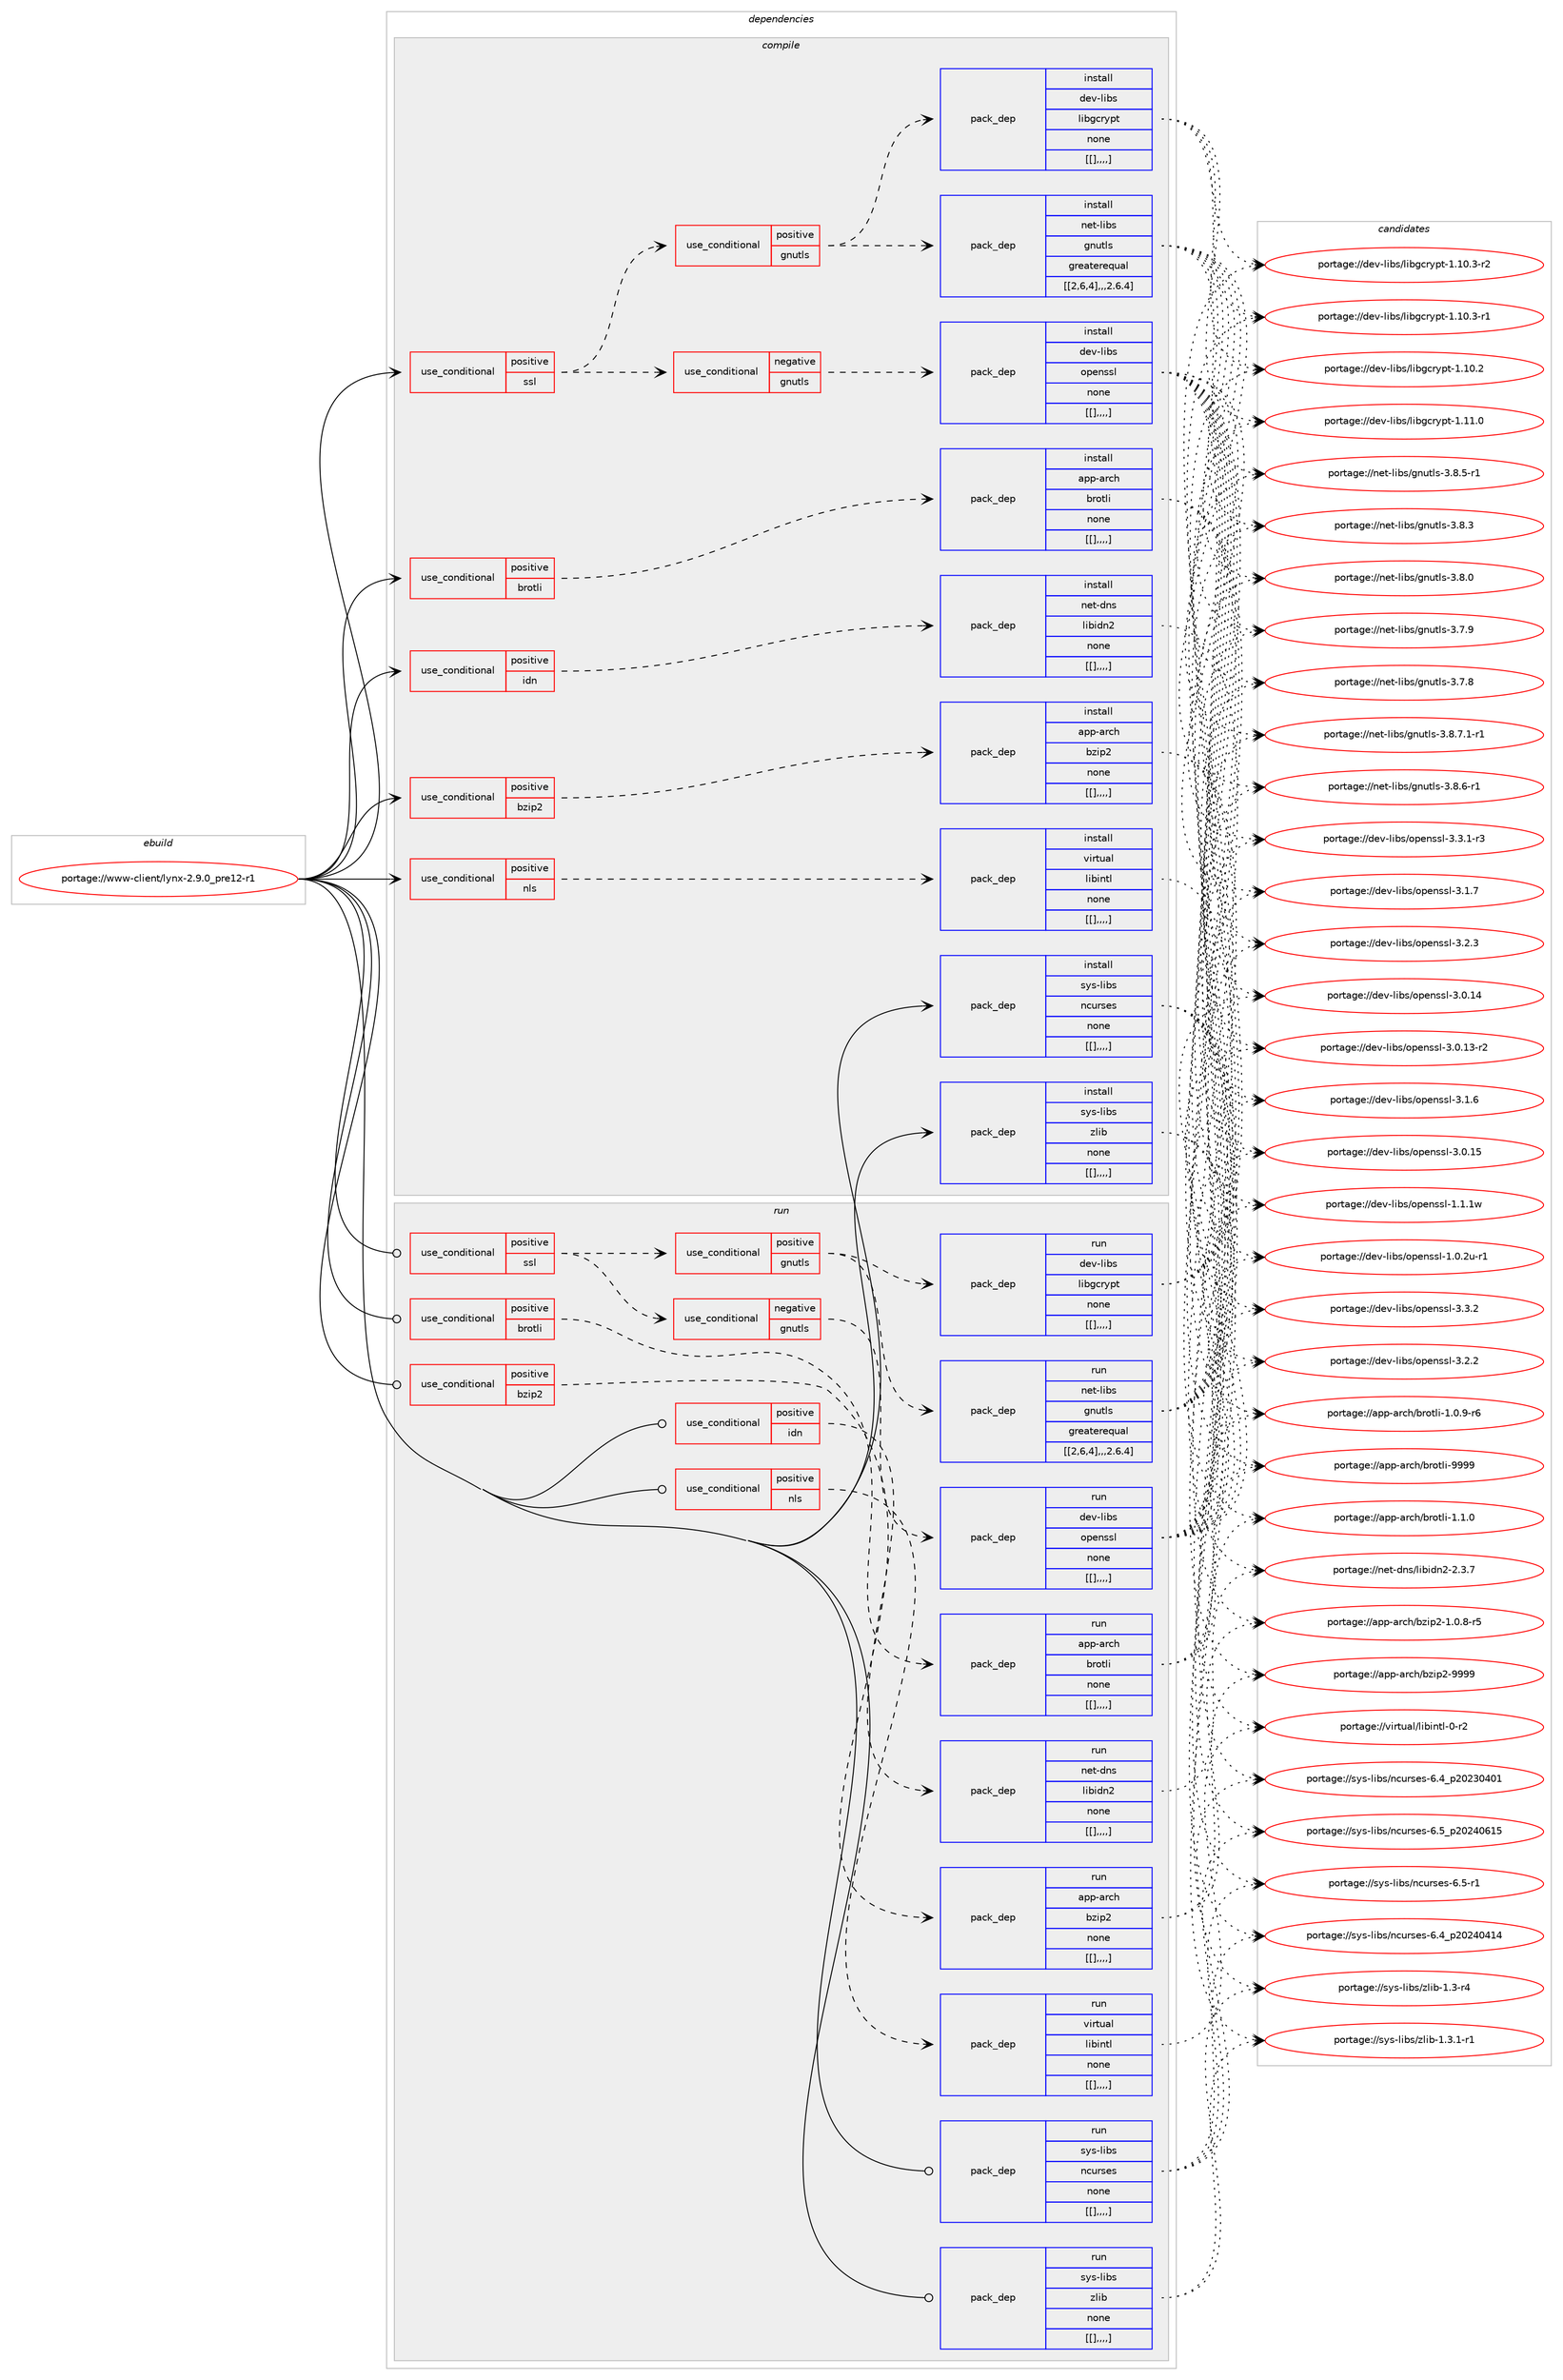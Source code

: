 digraph prolog {

# *************
# Graph options
# *************

newrank=true;
concentrate=true;
compound=true;
graph [rankdir=LR,fontname=Helvetica,fontsize=10,ranksep=1.5];#, ranksep=2.5, nodesep=0.2];
edge  [arrowhead=vee];
node  [fontname=Helvetica,fontsize=10];

# **********
# The ebuild
# **********

subgraph cluster_leftcol {
color=gray;
label=<<i>ebuild</i>>;
id [label="portage://www-client/lynx-2.9.0_pre12-r1", color=red, width=4, href="../www-client/lynx-2.9.0_pre12-r1.svg"];
}

# ****************
# The dependencies
# ****************

subgraph cluster_midcol {
color=gray;
label=<<i>dependencies</i>>;
subgraph cluster_compile {
fillcolor="#eeeeee";
style=filled;
label=<<i>compile</i>>;
subgraph cond10723 {
dependency29508 [label=<<TABLE BORDER="0" CELLBORDER="1" CELLSPACING="0" CELLPADDING="4"><TR><TD ROWSPAN="3" CELLPADDING="10">use_conditional</TD></TR><TR><TD>positive</TD></TR><TR><TD>brotli</TD></TR></TABLE>>, shape=none, color=red];
subgraph pack18563 {
dependency29509 [label=<<TABLE BORDER="0" CELLBORDER="1" CELLSPACING="0" CELLPADDING="4" WIDTH="220"><TR><TD ROWSPAN="6" CELLPADDING="30">pack_dep</TD></TR><TR><TD WIDTH="110">install</TD></TR><TR><TD>app-arch</TD></TR><TR><TD>brotli</TD></TR><TR><TD>none</TD></TR><TR><TD>[[],,,,]</TD></TR></TABLE>>, shape=none, color=blue];
}
dependency29508:e -> dependency29509:w [weight=20,style="dashed",arrowhead="vee"];
}
id:e -> dependency29508:w [weight=20,style="solid",arrowhead="vee"];
subgraph cond10724 {
dependency29510 [label=<<TABLE BORDER="0" CELLBORDER="1" CELLSPACING="0" CELLPADDING="4"><TR><TD ROWSPAN="3" CELLPADDING="10">use_conditional</TD></TR><TR><TD>positive</TD></TR><TR><TD>bzip2</TD></TR></TABLE>>, shape=none, color=red];
subgraph pack18564 {
dependency29511 [label=<<TABLE BORDER="0" CELLBORDER="1" CELLSPACING="0" CELLPADDING="4" WIDTH="220"><TR><TD ROWSPAN="6" CELLPADDING="30">pack_dep</TD></TR><TR><TD WIDTH="110">install</TD></TR><TR><TD>app-arch</TD></TR><TR><TD>bzip2</TD></TR><TR><TD>none</TD></TR><TR><TD>[[],,,,]</TD></TR></TABLE>>, shape=none, color=blue];
}
dependency29510:e -> dependency29511:w [weight=20,style="dashed",arrowhead="vee"];
}
id:e -> dependency29510:w [weight=20,style="solid",arrowhead="vee"];
subgraph cond10725 {
dependency29512 [label=<<TABLE BORDER="0" CELLBORDER="1" CELLSPACING="0" CELLPADDING="4"><TR><TD ROWSPAN="3" CELLPADDING="10">use_conditional</TD></TR><TR><TD>positive</TD></TR><TR><TD>idn</TD></TR></TABLE>>, shape=none, color=red];
subgraph pack18565 {
dependency29513 [label=<<TABLE BORDER="0" CELLBORDER="1" CELLSPACING="0" CELLPADDING="4" WIDTH="220"><TR><TD ROWSPAN="6" CELLPADDING="30">pack_dep</TD></TR><TR><TD WIDTH="110">install</TD></TR><TR><TD>net-dns</TD></TR><TR><TD>libidn2</TD></TR><TR><TD>none</TD></TR><TR><TD>[[],,,,]</TD></TR></TABLE>>, shape=none, color=blue];
}
dependency29512:e -> dependency29513:w [weight=20,style="dashed",arrowhead="vee"];
}
id:e -> dependency29512:w [weight=20,style="solid",arrowhead="vee"];
subgraph cond10726 {
dependency29514 [label=<<TABLE BORDER="0" CELLBORDER="1" CELLSPACING="0" CELLPADDING="4"><TR><TD ROWSPAN="3" CELLPADDING="10">use_conditional</TD></TR><TR><TD>positive</TD></TR><TR><TD>nls</TD></TR></TABLE>>, shape=none, color=red];
subgraph pack18566 {
dependency29515 [label=<<TABLE BORDER="0" CELLBORDER="1" CELLSPACING="0" CELLPADDING="4" WIDTH="220"><TR><TD ROWSPAN="6" CELLPADDING="30">pack_dep</TD></TR><TR><TD WIDTH="110">install</TD></TR><TR><TD>virtual</TD></TR><TR><TD>libintl</TD></TR><TR><TD>none</TD></TR><TR><TD>[[],,,,]</TD></TR></TABLE>>, shape=none, color=blue];
}
dependency29514:e -> dependency29515:w [weight=20,style="dashed",arrowhead="vee"];
}
id:e -> dependency29514:w [weight=20,style="solid",arrowhead="vee"];
subgraph cond10727 {
dependency29516 [label=<<TABLE BORDER="0" CELLBORDER="1" CELLSPACING="0" CELLPADDING="4"><TR><TD ROWSPAN="3" CELLPADDING="10">use_conditional</TD></TR><TR><TD>positive</TD></TR><TR><TD>ssl</TD></TR></TABLE>>, shape=none, color=red];
subgraph cond10728 {
dependency29517 [label=<<TABLE BORDER="0" CELLBORDER="1" CELLSPACING="0" CELLPADDING="4"><TR><TD ROWSPAN="3" CELLPADDING="10">use_conditional</TD></TR><TR><TD>negative</TD></TR><TR><TD>gnutls</TD></TR></TABLE>>, shape=none, color=red];
subgraph pack18567 {
dependency29518 [label=<<TABLE BORDER="0" CELLBORDER="1" CELLSPACING="0" CELLPADDING="4" WIDTH="220"><TR><TD ROWSPAN="6" CELLPADDING="30">pack_dep</TD></TR><TR><TD WIDTH="110">install</TD></TR><TR><TD>dev-libs</TD></TR><TR><TD>openssl</TD></TR><TR><TD>none</TD></TR><TR><TD>[[],,,,]</TD></TR></TABLE>>, shape=none, color=blue];
}
dependency29517:e -> dependency29518:w [weight=20,style="dashed",arrowhead="vee"];
}
dependency29516:e -> dependency29517:w [weight=20,style="dashed",arrowhead="vee"];
subgraph cond10729 {
dependency29519 [label=<<TABLE BORDER="0" CELLBORDER="1" CELLSPACING="0" CELLPADDING="4"><TR><TD ROWSPAN="3" CELLPADDING="10">use_conditional</TD></TR><TR><TD>positive</TD></TR><TR><TD>gnutls</TD></TR></TABLE>>, shape=none, color=red];
subgraph pack18568 {
dependency29520 [label=<<TABLE BORDER="0" CELLBORDER="1" CELLSPACING="0" CELLPADDING="4" WIDTH="220"><TR><TD ROWSPAN="6" CELLPADDING="30">pack_dep</TD></TR><TR><TD WIDTH="110">install</TD></TR><TR><TD>dev-libs</TD></TR><TR><TD>libgcrypt</TD></TR><TR><TD>none</TD></TR><TR><TD>[[],,,,]</TD></TR></TABLE>>, shape=none, color=blue];
}
dependency29519:e -> dependency29520:w [weight=20,style="dashed",arrowhead="vee"];
subgraph pack18569 {
dependency29521 [label=<<TABLE BORDER="0" CELLBORDER="1" CELLSPACING="0" CELLPADDING="4" WIDTH="220"><TR><TD ROWSPAN="6" CELLPADDING="30">pack_dep</TD></TR><TR><TD WIDTH="110">install</TD></TR><TR><TD>net-libs</TD></TR><TR><TD>gnutls</TD></TR><TR><TD>greaterequal</TD></TR><TR><TD>[[2,6,4],,,2.6.4]</TD></TR></TABLE>>, shape=none, color=blue];
}
dependency29519:e -> dependency29521:w [weight=20,style="dashed",arrowhead="vee"];
}
dependency29516:e -> dependency29519:w [weight=20,style="dashed",arrowhead="vee"];
}
id:e -> dependency29516:w [weight=20,style="solid",arrowhead="vee"];
subgraph pack18570 {
dependency29522 [label=<<TABLE BORDER="0" CELLBORDER="1" CELLSPACING="0" CELLPADDING="4" WIDTH="220"><TR><TD ROWSPAN="6" CELLPADDING="30">pack_dep</TD></TR><TR><TD WIDTH="110">install</TD></TR><TR><TD>sys-libs</TD></TR><TR><TD>ncurses</TD></TR><TR><TD>none</TD></TR><TR><TD>[[],,,,]</TD></TR></TABLE>>, shape=none, color=blue];
}
id:e -> dependency29522:w [weight=20,style="solid",arrowhead="vee"];
subgraph pack18571 {
dependency29523 [label=<<TABLE BORDER="0" CELLBORDER="1" CELLSPACING="0" CELLPADDING="4" WIDTH="220"><TR><TD ROWSPAN="6" CELLPADDING="30">pack_dep</TD></TR><TR><TD WIDTH="110">install</TD></TR><TR><TD>sys-libs</TD></TR><TR><TD>zlib</TD></TR><TR><TD>none</TD></TR><TR><TD>[[],,,,]</TD></TR></TABLE>>, shape=none, color=blue];
}
id:e -> dependency29523:w [weight=20,style="solid",arrowhead="vee"];
}
subgraph cluster_compileandrun {
fillcolor="#eeeeee";
style=filled;
label=<<i>compile and run</i>>;
}
subgraph cluster_run {
fillcolor="#eeeeee";
style=filled;
label=<<i>run</i>>;
subgraph cond10730 {
dependency29524 [label=<<TABLE BORDER="0" CELLBORDER="1" CELLSPACING="0" CELLPADDING="4"><TR><TD ROWSPAN="3" CELLPADDING="10">use_conditional</TD></TR><TR><TD>positive</TD></TR><TR><TD>brotli</TD></TR></TABLE>>, shape=none, color=red];
subgraph pack18572 {
dependency29525 [label=<<TABLE BORDER="0" CELLBORDER="1" CELLSPACING="0" CELLPADDING="4" WIDTH="220"><TR><TD ROWSPAN="6" CELLPADDING="30">pack_dep</TD></TR><TR><TD WIDTH="110">run</TD></TR><TR><TD>app-arch</TD></TR><TR><TD>brotli</TD></TR><TR><TD>none</TD></TR><TR><TD>[[],,,,]</TD></TR></TABLE>>, shape=none, color=blue];
}
dependency29524:e -> dependency29525:w [weight=20,style="dashed",arrowhead="vee"];
}
id:e -> dependency29524:w [weight=20,style="solid",arrowhead="odot"];
subgraph cond10731 {
dependency29526 [label=<<TABLE BORDER="0" CELLBORDER="1" CELLSPACING="0" CELLPADDING="4"><TR><TD ROWSPAN="3" CELLPADDING="10">use_conditional</TD></TR><TR><TD>positive</TD></TR><TR><TD>bzip2</TD></TR></TABLE>>, shape=none, color=red];
subgraph pack18573 {
dependency29527 [label=<<TABLE BORDER="0" CELLBORDER="1" CELLSPACING="0" CELLPADDING="4" WIDTH="220"><TR><TD ROWSPAN="6" CELLPADDING="30">pack_dep</TD></TR><TR><TD WIDTH="110">run</TD></TR><TR><TD>app-arch</TD></TR><TR><TD>bzip2</TD></TR><TR><TD>none</TD></TR><TR><TD>[[],,,,]</TD></TR></TABLE>>, shape=none, color=blue];
}
dependency29526:e -> dependency29527:w [weight=20,style="dashed",arrowhead="vee"];
}
id:e -> dependency29526:w [weight=20,style="solid",arrowhead="odot"];
subgraph cond10732 {
dependency29528 [label=<<TABLE BORDER="0" CELLBORDER="1" CELLSPACING="0" CELLPADDING="4"><TR><TD ROWSPAN="3" CELLPADDING="10">use_conditional</TD></TR><TR><TD>positive</TD></TR><TR><TD>idn</TD></TR></TABLE>>, shape=none, color=red];
subgraph pack18574 {
dependency29529 [label=<<TABLE BORDER="0" CELLBORDER="1" CELLSPACING="0" CELLPADDING="4" WIDTH="220"><TR><TD ROWSPAN="6" CELLPADDING="30">pack_dep</TD></TR><TR><TD WIDTH="110">run</TD></TR><TR><TD>net-dns</TD></TR><TR><TD>libidn2</TD></TR><TR><TD>none</TD></TR><TR><TD>[[],,,,]</TD></TR></TABLE>>, shape=none, color=blue];
}
dependency29528:e -> dependency29529:w [weight=20,style="dashed",arrowhead="vee"];
}
id:e -> dependency29528:w [weight=20,style="solid",arrowhead="odot"];
subgraph cond10733 {
dependency29530 [label=<<TABLE BORDER="0" CELLBORDER="1" CELLSPACING="0" CELLPADDING="4"><TR><TD ROWSPAN="3" CELLPADDING="10">use_conditional</TD></TR><TR><TD>positive</TD></TR><TR><TD>nls</TD></TR></TABLE>>, shape=none, color=red];
subgraph pack18575 {
dependency29531 [label=<<TABLE BORDER="0" CELLBORDER="1" CELLSPACING="0" CELLPADDING="4" WIDTH="220"><TR><TD ROWSPAN="6" CELLPADDING="30">pack_dep</TD></TR><TR><TD WIDTH="110">run</TD></TR><TR><TD>virtual</TD></TR><TR><TD>libintl</TD></TR><TR><TD>none</TD></TR><TR><TD>[[],,,,]</TD></TR></TABLE>>, shape=none, color=blue];
}
dependency29530:e -> dependency29531:w [weight=20,style="dashed",arrowhead="vee"];
}
id:e -> dependency29530:w [weight=20,style="solid",arrowhead="odot"];
subgraph cond10734 {
dependency29532 [label=<<TABLE BORDER="0" CELLBORDER="1" CELLSPACING="0" CELLPADDING="4"><TR><TD ROWSPAN="3" CELLPADDING="10">use_conditional</TD></TR><TR><TD>positive</TD></TR><TR><TD>ssl</TD></TR></TABLE>>, shape=none, color=red];
subgraph cond10735 {
dependency29533 [label=<<TABLE BORDER="0" CELLBORDER="1" CELLSPACING="0" CELLPADDING="4"><TR><TD ROWSPAN="3" CELLPADDING="10">use_conditional</TD></TR><TR><TD>negative</TD></TR><TR><TD>gnutls</TD></TR></TABLE>>, shape=none, color=red];
subgraph pack18576 {
dependency29534 [label=<<TABLE BORDER="0" CELLBORDER="1" CELLSPACING="0" CELLPADDING="4" WIDTH="220"><TR><TD ROWSPAN="6" CELLPADDING="30">pack_dep</TD></TR><TR><TD WIDTH="110">run</TD></TR><TR><TD>dev-libs</TD></TR><TR><TD>openssl</TD></TR><TR><TD>none</TD></TR><TR><TD>[[],,,,]</TD></TR></TABLE>>, shape=none, color=blue];
}
dependency29533:e -> dependency29534:w [weight=20,style="dashed",arrowhead="vee"];
}
dependency29532:e -> dependency29533:w [weight=20,style="dashed",arrowhead="vee"];
subgraph cond10736 {
dependency29535 [label=<<TABLE BORDER="0" CELLBORDER="1" CELLSPACING="0" CELLPADDING="4"><TR><TD ROWSPAN="3" CELLPADDING="10">use_conditional</TD></TR><TR><TD>positive</TD></TR><TR><TD>gnutls</TD></TR></TABLE>>, shape=none, color=red];
subgraph pack18577 {
dependency29536 [label=<<TABLE BORDER="0" CELLBORDER="1" CELLSPACING="0" CELLPADDING="4" WIDTH="220"><TR><TD ROWSPAN="6" CELLPADDING="30">pack_dep</TD></TR><TR><TD WIDTH="110">run</TD></TR><TR><TD>dev-libs</TD></TR><TR><TD>libgcrypt</TD></TR><TR><TD>none</TD></TR><TR><TD>[[],,,,]</TD></TR></TABLE>>, shape=none, color=blue];
}
dependency29535:e -> dependency29536:w [weight=20,style="dashed",arrowhead="vee"];
subgraph pack18578 {
dependency29537 [label=<<TABLE BORDER="0" CELLBORDER="1" CELLSPACING="0" CELLPADDING="4" WIDTH="220"><TR><TD ROWSPAN="6" CELLPADDING="30">pack_dep</TD></TR><TR><TD WIDTH="110">run</TD></TR><TR><TD>net-libs</TD></TR><TR><TD>gnutls</TD></TR><TR><TD>greaterequal</TD></TR><TR><TD>[[2,6,4],,,2.6.4]</TD></TR></TABLE>>, shape=none, color=blue];
}
dependency29535:e -> dependency29537:w [weight=20,style="dashed",arrowhead="vee"];
}
dependency29532:e -> dependency29535:w [weight=20,style="dashed",arrowhead="vee"];
}
id:e -> dependency29532:w [weight=20,style="solid",arrowhead="odot"];
subgraph pack18579 {
dependency29538 [label=<<TABLE BORDER="0" CELLBORDER="1" CELLSPACING="0" CELLPADDING="4" WIDTH="220"><TR><TD ROWSPAN="6" CELLPADDING="30">pack_dep</TD></TR><TR><TD WIDTH="110">run</TD></TR><TR><TD>sys-libs</TD></TR><TR><TD>ncurses</TD></TR><TR><TD>none</TD></TR><TR><TD>[[],,,,]</TD></TR></TABLE>>, shape=none, color=blue];
}
id:e -> dependency29538:w [weight=20,style="solid",arrowhead="odot"];
subgraph pack18580 {
dependency29539 [label=<<TABLE BORDER="0" CELLBORDER="1" CELLSPACING="0" CELLPADDING="4" WIDTH="220"><TR><TD ROWSPAN="6" CELLPADDING="30">pack_dep</TD></TR><TR><TD WIDTH="110">run</TD></TR><TR><TD>sys-libs</TD></TR><TR><TD>zlib</TD></TR><TR><TD>none</TD></TR><TR><TD>[[],,,,]</TD></TR></TABLE>>, shape=none, color=blue];
}
id:e -> dependency29539:w [weight=20,style="solid",arrowhead="odot"];
}
}

# **************
# The candidates
# **************

subgraph cluster_choices {
rank=same;
color=gray;
label=<<i>candidates</i>>;

subgraph choice18563 {
color=black;
nodesep=1;
choice9711211245971149910447981141111161081054557575757 [label="portage://app-arch/brotli-9999", color=red, width=4,href="../app-arch/brotli-9999.svg"];
choice971121124597114991044798114111116108105454946494648 [label="portage://app-arch/brotli-1.1.0", color=red, width=4,href="../app-arch/brotli-1.1.0.svg"];
choice9711211245971149910447981141111161081054549464846574511454 [label="portage://app-arch/brotli-1.0.9-r6", color=red, width=4,href="../app-arch/brotli-1.0.9-r6.svg"];
dependency29509:e -> choice9711211245971149910447981141111161081054557575757:w [style=dotted,weight="100"];
dependency29509:e -> choice971121124597114991044798114111116108105454946494648:w [style=dotted,weight="100"];
dependency29509:e -> choice9711211245971149910447981141111161081054549464846574511454:w [style=dotted,weight="100"];
}
subgraph choice18564 {
color=black;
nodesep=1;
choice971121124597114991044798122105112504557575757 [label="portage://app-arch/bzip2-9999", color=red, width=4,href="../app-arch/bzip2-9999.svg"];
choice971121124597114991044798122105112504549464846564511453 [label="portage://app-arch/bzip2-1.0.8-r5", color=red, width=4,href="../app-arch/bzip2-1.0.8-r5.svg"];
dependency29511:e -> choice971121124597114991044798122105112504557575757:w [style=dotted,weight="100"];
dependency29511:e -> choice971121124597114991044798122105112504549464846564511453:w [style=dotted,weight="100"];
}
subgraph choice18565 {
color=black;
nodesep=1;
choice11010111645100110115471081059810510011050455046514655 [label="portage://net-dns/libidn2-2.3.7", color=red, width=4,href="../net-dns/libidn2-2.3.7.svg"];
dependency29513:e -> choice11010111645100110115471081059810510011050455046514655:w [style=dotted,weight="100"];
}
subgraph choice18566 {
color=black;
nodesep=1;
choice11810511411611797108471081059810511011610845484511450 [label="portage://virtual/libintl-0-r2", color=red, width=4,href="../virtual/libintl-0-r2.svg"];
dependency29515:e -> choice11810511411611797108471081059810511011610845484511450:w [style=dotted,weight="100"];
}
subgraph choice18567 {
color=black;
nodesep=1;
choice100101118451081059811547111112101110115115108455146514650 [label="portage://dev-libs/openssl-3.3.2", color=red, width=4,href="../dev-libs/openssl-3.3.2.svg"];
choice1001011184510810598115471111121011101151151084551465146494511451 [label="portage://dev-libs/openssl-3.3.1-r3", color=red, width=4,href="../dev-libs/openssl-3.3.1-r3.svg"];
choice100101118451081059811547111112101110115115108455146504651 [label="portage://dev-libs/openssl-3.2.3", color=red, width=4,href="../dev-libs/openssl-3.2.3.svg"];
choice100101118451081059811547111112101110115115108455146504650 [label="portage://dev-libs/openssl-3.2.2", color=red, width=4,href="../dev-libs/openssl-3.2.2.svg"];
choice100101118451081059811547111112101110115115108455146494655 [label="portage://dev-libs/openssl-3.1.7", color=red, width=4,href="../dev-libs/openssl-3.1.7.svg"];
choice100101118451081059811547111112101110115115108455146494654 [label="portage://dev-libs/openssl-3.1.6", color=red, width=4,href="../dev-libs/openssl-3.1.6.svg"];
choice10010111845108105981154711111210111011511510845514648464953 [label="portage://dev-libs/openssl-3.0.15", color=red, width=4,href="../dev-libs/openssl-3.0.15.svg"];
choice10010111845108105981154711111210111011511510845514648464952 [label="portage://dev-libs/openssl-3.0.14", color=red, width=4,href="../dev-libs/openssl-3.0.14.svg"];
choice100101118451081059811547111112101110115115108455146484649514511450 [label="portage://dev-libs/openssl-3.0.13-r2", color=red, width=4,href="../dev-libs/openssl-3.0.13-r2.svg"];
choice100101118451081059811547111112101110115115108454946494649119 [label="portage://dev-libs/openssl-1.1.1w", color=red, width=4,href="../dev-libs/openssl-1.1.1w.svg"];
choice1001011184510810598115471111121011101151151084549464846501174511449 [label="portage://dev-libs/openssl-1.0.2u-r1", color=red, width=4,href="../dev-libs/openssl-1.0.2u-r1.svg"];
dependency29518:e -> choice100101118451081059811547111112101110115115108455146514650:w [style=dotted,weight="100"];
dependency29518:e -> choice1001011184510810598115471111121011101151151084551465146494511451:w [style=dotted,weight="100"];
dependency29518:e -> choice100101118451081059811547111112101110115115108455146504651:w [style=dotted,weight="100"];
dependency29518:e -> choice100101118451081059811547111112101110115115108455146504650:w [style=dotted,weight="100"];
dependency29518:e -> choice100101118451081059811547111112101110115115108455146494655:w [style=dotted,weight="100"];
dependency29518:e -> choice100101118451081059811547111112101110115115108455146494654:w [style=dotted,weight="100"];
dependency29518:e -> choice10010111845108105981154711111210111011511510845514648464953:w [style=dotted,weight="100"];
dependency29518:e -> choice10010111845108105981154711111210111011511510845514648464952:w [style=dotted,weight="100"];
dependency29518:e -> choice100101118451081059811547111112101110115115108455146484649514511450:w [style=dotted,weight="100"];
dependency29518:e -> choice100101118451081059811547111112101110115115108454946494649119:w [style=dotted,weight="100"];
dependency29518:e -> choice1001011184510810598115471111121011101151151084549464846501174511449:w [style=dotted,weight="100"];
}
subgraph choice18568 {
color=black;
nodesep=1;
choice100101118451081059811547108105981039911412111211645494649494648 [label="portage://dev-libs/libgcrypt-1.11.0", color=red, width=4,href="../dev-libs/libgcrypt-1.11.0.svg"];
choice1001011184510810598115471081059810399114121112116454946494846514511450 [label="portage://dev-libs/libgcrypt-1.10.3-r2", color=red, width=4,href="../dev-libs/libgcrypt-1.10.3-r2.svg"];
choice1001011184510810598115471081059810399114121112116454946494846514511449 [label="portage://dev-libs/libgcrypt-1.10.3-r1", color=red, width=4,href="../dev-libs/libgcrypt-1.10.3-r1.svg"];
choice100101118451081059811547108105981039911412111211645494649484650 [label="portage://dev-libs/libgcrypt-1.10.2", color=red, width=4,href="../dev-libs/libgcrypt-1.10.2.svg"];
dependency29520:e -> choice100101118451081059811547108105981039911412111211645494649494648:w [style=dotted,weight="100"];
dependency29520:e -> choice1001011184510810598115471081059810399114121112116454946494846514511450:w [style=dotted,weight="100"];
dependency29520:e -> choice1001011184510810598115471081059810399114121112116454946494846514511449:w [style=dotted,weight="100"];
dependency29520:e -> choice100101118451081059811547108105981039911412111211645494649484650:w [style=dotted,weight="100"];
}
subgraph choice18569 {
color=black;
nodesep=1;
choice11010111645108105981154710311011711610811545514656465546494511449 [label="portage://net-libs/gnutls-3.8.7.1-r1", color=red, width=4,href="../net-libs/gnutls-3.8.7.1-r1.svg"];
choice1101011164510810598115471031101171161081154551465646544511449 [label="portage://net-libs/gnutls-3.8.6-r1", color=red, width=4,href="../net-libs/gnutls-3.8.6-r1.svg"];
choice1101011164510810598115471031101171161081154551465646534511449 [label="portage://net-libs/gnutls-3.8.5-r1", color=red, width=4,href="../net-libs/gnutls-3.8.5-r1.svg"];
choice110101116451081059811547103110117116108115455146564651 [label="portage://net-libs/gnutls-3.8.3", color=red, width=4,href="../net-libs/gnutls-3.8.3.svg"];
choice110101116451081059811547103110117116108115455146564648 [label="portage://net-libs/gnutls-3.8.0", color=red, width=4,href="../net-libs/gnutls-3.8.0.svg"];
choice110101116451081059811547103110117116108115455146554657 [label="portage://net-libs/gnutls-3.7.9", color=red, width=4,href="../net-libs/gnutls-3.7.9.svg"];
choice110101116451081059811547103110117116108115455146554656 [label="portage://net-libs/gnutls-3.7.8", color=red, width=4,href="../net-libs/gnutls-3.7.8.svg"];
dependency29521:e -> choice11010111645108105981154710311011711610811545514656465546494511449:w [style=dotted,weight="100"];
dependency29521:e -> choice1101011164510810598115471031101171161081154551465646544511449:w [style=dotted,weight="100"];
dependency29521:e -> choice1101011164510810598115471031101171161081154551465646534511449:w [style=dotted,weight="100"];
dependency29521:e -> choice110101116451081059811547103110117116108115455146564651:w [style=dotted,weight="100"];
dependency29521:e -> choice110101116451081059811547103110117116108115455146564648:w [style=dotted,weight="100"];
dependency29521:e -> choice110101116451081059811547103110117116108115455146554657:w [style=dotted,weight="100"];
dependency29521:e -> choice110101116451081059811547103110117116108115455146554656:w [style=dotted,weight="100"];
}
subgraph choice18570 {
color=black;
nodesep=1;
choice1151211154510810598115471109911711411510111545544653951125048505248544953 [label="portage://sys-libs/ncurses-6.5_p20240615", color=red, width=4,href="../sys-libs/ncurses-6.5_p20240615.svg"];
choice11512111545108105981154711099117114115101115455446534511449 [label="portage://sys-libs/ncurses-6.5-r1", color=red, width=4,href="../sys-libs/ncurses-6.5-r1.svg"];
choice1151211154510810598115471109911711411510111545544652951125048505248524952 [label="portage://sys-libs/ncurses-6.4_p20240414", color=red, width=4,href="../sys-libs/ncurses-6.4_p20240414.svg"];
choice1151211154510810598115471109911711411510111545544652951125048505148524849 [label="portage://sys-libs/ncurses-6.4_p20230401", color=red, width=4,href="../sys-libs/ncurses-6.4_p20230401.svg"];
dependency29522:e -> choice1151211154510810598115471109911711411510111545544653951125048505248544953:w [style=dotted,weight="100"];
dependency29522:e -> choice11512111545108105981154711099117114115101115455446534511449:w [style=dotted,weight="100"];
dependency29522:e -> choice1151211154510810598115471109911711411510111545544652951125048505248524952:w [style=dotted,weight="100"];
dependency29522:e -> choice1151211154510810598115471109911711411510111545544652951125048505148524849:w [style=dotted,weight="100"];
}
subgraph choice18571 {
color=black;
nodesep=1;
choice115121115451081059811547122108105984549465146494511449 [label="portage://sys-libs/zlib-1.3.1-r1", color=red, width=4,href="../sys-libs/zlib-1.3.1-r1.svg"];
choice11512111545108105981154712210810598454946514511452 [label="portage://sys-libs/zlib-1.3-r4", color=red, width=4,href="../sys-libs/zlib-1.3-r4.svg"];
dependency29523:e -> choice115121115451081059811547122108105984549465146494511449:w [style=dotted,weight="100"];
dependency29523:e -> choice11512111545108105981154712210810598454946514511452:w [style=dotted,weight="100"];
}
subgraph choice18572 {
color=black;
nodesep=1;
choice9711211245971149910447981141111161081054557575757 [label="portage://app-arch/brotli-9999", color=red, width=4,href="../app-arch/brotli-9999.svg"];
choice971121124597114991044798114111116108105454946494648 [label="portage://app-arch/brotli-1.1.0", color=red, width=4,href="../app-arch/brotli-1.1.0.svg"];
choice9711211245971149910447981141111161081054549464846574511454 [label="portage://app-arch/brotli-1.0.9-r6", color=red, width=4,href="../app-arch/brotli-1.0.9-r6.svg"];
dependency29525:e -> choice9711211245971149910447981141111161081054557575757:w [style=dotted,weight="100"];
dependency29525:e -> choice971121124597114991044798114111116108105454946494648:w [style=dotted,weight="100"];
dependency29525:e -> choice9711211245971149910447981141111161081054549464846574511454:w [style=dotted,weight="100"];
}
subgraph choice18573 {
color=black;
nodesep=1;
choice971121124597114991044798122105112504557575757 [label="portage://app-arch/bzip2-9999", color=red, width=4,href="../app-arch/bzip2-9999.svg"];
choice971121124597114991044798122105112504549464846564511453 [label="portage://app-arch/bzip2-1.0.8-r5", color=red, width=4,href="../app-arch/bzip2-1.0.8-r5.svg"];
dependency29527:e -> choice971121124597114991044798122105112504557575757:w [style=dotted,weight="100"];
dependency29527:e -> choice971121124597114991044798122105112504549464846564511453:w [style=dotted,weight="100"];
}
subgraph choice18574 {
color=black;
nodesep=1;
choice11010111645100110115471081059810510011050455046514655 [label="portage://net-dns/libidn2-2.3.7", color=red, width=4,href="../net-dns/libidn2-2.3.7.svg"];
dependency29529:e -> choice11010111645100110115471081059810510011050455046514655:w [style=dotted,weight="100"];
}
subgraph choice18575 {
color=black;
nodesep=1;
choice11810511411611797108471081059810511011610845484511450 [label="portage://virtual/libintl-0-r2", color=red, width=4,href="../virtual/libintl-0-r2.svg"];
dependency29531:e -> choice11810511411611797108471081059810511011610845484511450:w [style=dotted,weight="100"];
}
subgraph choice18576 {
color=black;
nodesep=1;
choice100101118451081059811547111112101110115115108455146514650 [label="portage://dev-libs/openssl-3.3.2", color=red, width=4,href="../dev-libs/openssl-3.3.2.svg"];
choice1001011184510810598115471111121011101151151084551465146494511451 [label="portage://dev-libs/openssl-3.3.1-r3", color=red, width=4,href="../dev-libs/openssl-3.3.1-r3.svg"];
choice100101118451081059811547111112101110115115108455146504651 [label="portage://dev-libs/openssl-3.2.3", color=red, width=4,href="../dev-libs/openssl-3.2.3.svg"];
choice100101118451081059811547111112101110115115108455146504650 [label="portage://dev-libs/openssl-3.2.2", color=red, width=4,href="../dev-libs/openssl-3.2.2.svg"];
choice100101118451081059811547111112101110115115108455146494655 [label="portage://dev-libs/openssl-3.1.7", color=red, width=4,href="../dev-libs/openssl-3.1.7.svg"];
choice100101118451081059811547111112101110115115108455146494654 [label="portage://dev-libs/openssl-3.1.6", color=red, width=4,href="../dev-libs/openssl-3.1.6.svg"];
choice10010111845108105981154711111210111011511510845514648464953 [label="portage://dev-libs/openssl-3.0.15", color=red, width=4,href="../dev-libs/openssl-3.0.15.svg"];
choice10010111845108105981154711111210111011511510845514648464952 [label="portage://dev-libs/openssl-3.0.14", color=red, width=4,href="../dev-libs/openssl-3.0.14.svg"];
choice100101118451081059811547111112101110115115108455146484649514511450 [label="portage://dev-libs/openssl-3.0.13-r2", color=red, width=4,href="../dev-libs/openssl-3.0.13-r2.svg"];
choice100101118451081059811547111112101110115115108454946494649119 [label="portage://dev-libs/openssl-1.1.1w", color=red, width=4,href="../dev-libs/openssl-1.1.1w.svg"];
choice1001011184510810598115471111121011101151151084549464846501174511449 [label="portage://dev-libs/openssl-1.0.2u-r1", color=red, width=4,href="../dev-libs/openssl-1.0.2u-r1.svg"];
dependency29534:e -> choice100101118451081059811547111112101110115115108455146514650:w [style=dotted,weight="100"];
dependency29534:e -> choice1001011184510810598115471111121011101151151084551465146494511451:w [style=dotted,weight="100"];
dependency29534:e -> choice100101118451081059811547111112101110115115108455146504651:w [style=dotted,weight="100"];
dependency29534:e -> choice100101118451081059811547111112101110115115108455146504650:w [style=dotted,weight="100"];
dependency29534:e -> choice100101118451081059811547111112101110115115108455146494655:w [style=dotted,weight="100"];
dependency29534:e -> choice100101118451081059811547111112101110115115108455146494654:w [style=dotted,weight="100"];
dependency29534:e -> choice10010111845108105981154711111210111011511510845514648464953:w [style=dotted,weight="100"];
dependency29534:e -> choice10010111845108105981154711111210111011511510845514648464952:w [style=dotted,weight="100"];
dependency29534:e -> choice100101118451081059811547111112101110115115108455146484649514511450:w [style=dotted,weight="100"];
dependency29534:e -> choice100101118451081059811547111112101110115115108454946494649119:w [style=dotted,weight="100"];
dependency29534:e -> choice1001011184510810598115471111121011101151151084549464846501174511449:w [style=dotted,weight="100"];
}
subgraph choice18577 {
color=black;
nodesep=1;
choice100101118451081059811547108105981039911412111211645494649494648 [label="portage://dev-libs/libgcrypt-1.11.0", color=red, width=4,href="../dev-libs/libgcrypt-1.11.0.svg"];
choice1001011184510810598115471081059810399114121112116454946494846514511450 [label="portage://dev-libs/libgcrypt-1.10.3-r2", color=red, width=4,href="../dev-libs/libgcrypt-1.10.3-r2.svg"];
choice1001011184510810598115471081059810399114121112116454946494846514511449 [label="portage://dev-libs/libgcrypt-1.10.3-r1", color=red, width=4,href="../dev-libs/libgcrypt-1.10.3-r1.svg"];
choice100101118451081059811547108105981039911412111211645494649484650 [label="portage://dev-libs/libgcrypt-1.10.2", color=red, width=4,href="../dev-libs/libgcrypt-1.10.2.svg"];
dependency29536:e -> choice100101118451081059811547108105981039911412111211645494649494648:w [style=dotted,weight="100"];
dependency29536:e -> choice1001011184510810598115471081059810399114121112116454946494846514511450:w [style=dotted,weight="100"];
dependency29536:e -> choice1001011184510810598115471081059810399114121112116454946494846514511449:w [style=dotted,weight="100"];
dependency29536:e -> choice100101118451081059811547108105981039911412111211645494649484650:w [style=dotted,weight="100"];
}
subgraph choice18578 {
color=black;
nodesep=1;
choice11010111645108105981154710311011711610811545514656465546494511449 [label="portage://net-libs/gnutls-3.8.7.1-r1", color=red, width=4,href="../net-libs/gnutls-3.8.7.1-r1.svg"];
choice1101011164510810598115471031101171161081154551465646544511449 [label="portage://net-libs/gnutls-3.8.6-r1", color=red, width=4,href="../net-libs/gnutls-3.8.6-r1.svg"];
choice1101011164510810598115471031101171161081154551465646534511449 [label="portage://net-libs/gnutls-3.8.5-r1", color=red, width=4,href="../net-libs/gnutls-3.8.5-r1.svg"];
choice110101116451081059811547103110117116108115455146564651 [label="portage://net-libs/gnutls-3.8.3", color=red, width=4,href="../net-libs/gnutls-3.8.3.svg"];
choice110101116451081059811547103110117116108115455146564648 [label="portage://net-libs/gnutls-3.8.0", color=red, width=4,href="../net-libs/gnutls-3.8.0.svg"];
choice110101116451081059811547103110117116108115455146554657 [label="portage://net-libs/gnutls-3.7.9", color=red, width=4,href="../net-libs/gnutls-3.7.9.svg"];
choice110101116451081059811547103110117116108115455146554656 [label="portage://net-libs/gnutls-3.7.8", color=red, width=4,href="../net-libs/gnutls-3.7.8.svg"];
dependency29537:e -> choice11010111645108105981154710311011711610811545514656465546494511449:w [style=dotted,weight="100"];
dependency29537:e -> choice1101011164510810598115471031101171161081154551465646544511449:w [style=dotted,weight="100"];
dependency29537:e -> choice1101011164510810598115471031101171161081154551465646534511449:w [style=dotted,weight="100"];
dependency29537:e -> choice110101116451081059811547103110117116108115455146564651:w [style=dotted,weight="100"];
dependency29537:e -> choice110101116451081059811547103110117116108115455146564648:w [style=dotted,weight="100"];
dependency29537:e -> choice110101116451081059811547103110117116108115455146554657:w [style=dotted,weight="100"];
dependency29537:e -> choice110101116451081059811547103110117116108115455146554656:w [style=dotted,weight="100"];
}
subgraph choice18579 {
color=black;
nodesep=1;
choice1151211154510810598115471109911711411510111545544653951125048505248544953 [label="portage://sys-libs/ncurses-6.5_p20240615", color=red, width=4,href="../sys-libs/ncurses-6.5_p20240615.svg"];
choice11512111545108105981154711099117114115101115455446534511449 [label="portage://sys-libs/ncurses-6.5-r1", color=red, width=4,href="../sys-libs/ncurses-6.5-r1.svg"];
choice1151211154510810598115471109911711411510111545544652951125048505248524952 [label="portage://sys-libs/ncurses-6.4_p20240414", color=red, width=4,href="../sys-libs/ncurses-6.4_p20240414.svg"];
choice1151211154510810598115471109911711411510111545544652951125048505148524849 [label="portage://sys-libs/ncurses-6.4_p20230401", color=red, width=4,href="../sys-libs/ncurses-6.4_p20230401.svg"];
dependency29538:e -> choice1151211154510810598115471109911711411510111545544653951125048505248544953:w [style=dotted,weight="100"];
dependency29538:e -> choice11512111545108105981154711099117114115101115455446534511449:w [style=dotted,weight="100"];
dependency29538:e -> choice1151211154510810598115471109911711411510111545544652951125048505248524952:w [style=dotted,weight="100"];
dependency29538:e -> choice1151211154510810598115471109911711411510111545544652951125048505148524849:w [style=dotted,weight="100"];
}
subgraph choice18580 {
color=black;
nodesep=1;
choice115121115451081059811547122108105984549465146494511449 [label="portage://sys-libs/zlib-1.3.1-r1", color=red, width=4,href="../sys-libs/zlib-1.3.1-r1.svg"];
choice11512111545108105981154712210810598454946514511452 [label="portage://sys-libs/zlib-1.3-r4", color=red, width=4,href="../sys-libs/zlib-1.3-r4.svg"];
dependency29539:e -> choice115121115451081059811547122108105984549465146494511449:w [style=dotted,weight="100"];
dependency29539:e -> choice11512111545108105981154712210810598454946514511452:w [style=dotted,weight="100"];
}
}

}
